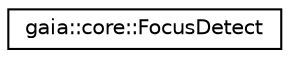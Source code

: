 digraph G
{
  edge [fontname="Helvetica",fontsize="10",labelfontname="Helvetica",labelfontsize="10"];
  node [fontname="Helvetica",fontsize="10",shape=record];
  rankdir=LR;
  Node1 [label="gaia::core::FocusDetect",height=0.2,width=0.4,color="black", fillcolor="white", style="filled",URL="$da/d2d/classgaia_1_1core_1_1_focus_detect.html",tooltip="The algorithm used for finding the next focusable Widget."];
}
